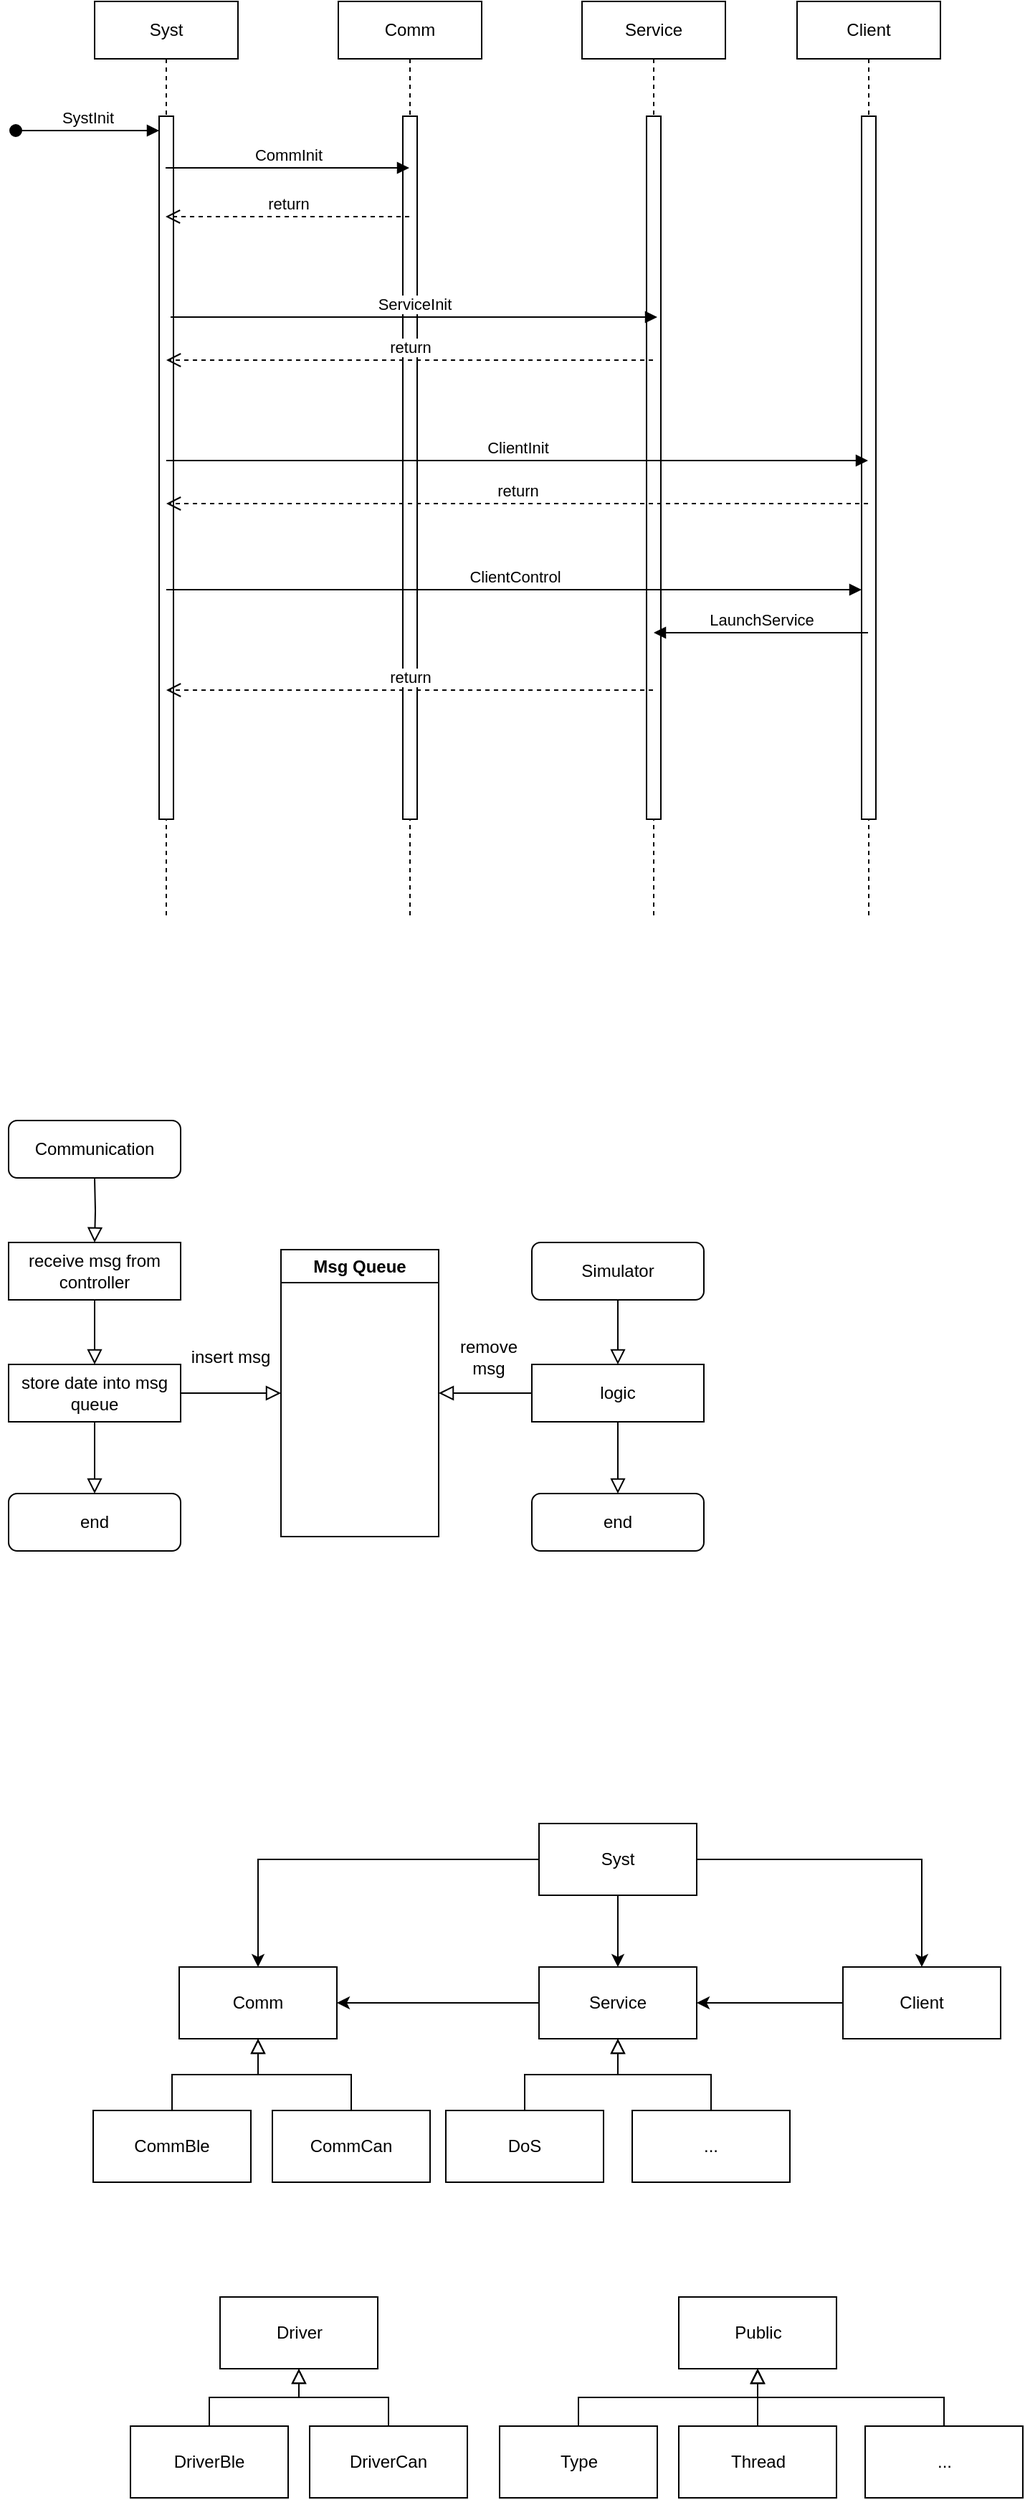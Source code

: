 <mxfile version="21.2.4" type="github">
  <diagram name="Page-1" id="2YBvvXClWsGukQMizWep">
    <mxGraphModel dx="1518" dy="674" grid="1" gridSize="10" guides="1" tooltips="1" connect="1" arrows="1" fold="1" page="1" pageScale="1" pageWidth="850" pageHeight="1100" math="0" shadow="0">
      <root>
        <mxCell id="0" />
        <mxCell id="1" parent="0" />
        <mxCell id="aM9ryv3xv72pqoxQDRHE-5" value="Comm" style="shape=umlLifeline;perimeter=lifelinePerimeter;whiteSpace=wrap;html=1;container=0;dropTarget=0;collapsible=0;recursiveResize=0;outlineConnect=0;portConstraint=eastwest;newEdgeStyle={&quot;edgeStyle&quot;:&quot;elbowEdgeStyle&quot;,&quot;elbow&quot;:&quot;vertical&quot;,&quot;curved&quot;:0,&quot;rounded&quot;:0};" parent="1" vertex="1">
          <mxGeometry x="295" y="40" width="100" height="640" as="geometry" />
        </mxCell>
        <mxCell id="aM9ryv3xv72pqoxQDRHE-6" value="" style="html=1;points=[];perimeter=orthogonalPerimeter;outlineConnect=0;targetShapes=umlLifeline;portConstraint=eastwest;newEdgeStyle={&quot;edgeStyle&quot;:&quot;elbowEdgeStyle&quot;,&quot;elbow&quot;:&quot;vertical&quot;,&quot;curved&quot;:0,&quot;rounded&quot;:0};" parent="aM9ryv3xv72pqoxQDRHE-5" vertex="1">
          <mxGeometry x="45" y="80" width="10" height="490" as="geometry" />
        </mxCell>
        <mxCell id="I0l5Wb9h_c3Vllcy_xTt-1" value="Syst" style="shape=umlLifeline;perimeter=lifelinePerimeter;whiteSpace=wrap;html=1;container=0;dropTarget=0;collapsible=0;recursiveResize=0;outlineConnect=0;portConstraint=eastwest;newEdgeStyle={&quot;edgeStyle&quot;:&quot;elbowEdgeStyle&quot;,&quot;elbow&quot;:&quot;vertical&quot;,&quot;curved&quot;:0,&quot;rounded&quot;:0};" parent="1" vertex="1">
          <mxGeometry x="125" y="40" width="100" height="640" as="geometry" />
        </mxCell>
        <mxCell id="I0l5Wb9h_c3Vllcy_xTt-2" value="" style="html=1;points=[];perimeter=orthogonalPerimeter;outlineConnect=0;targetShapes=umlLifeline;portConstraint=eastwest;newEdgeStyle={&quot;edgeStyle&quot;:&quot;elbowEdgeStyle&quot;,&quot;elbow&quot;:&quot;vertical&quot;,&quot;curved&quot;:0,&quot;rounded&quot;:0};" parent="I0l5Wb9h_c3Vllcy_xTt-1" vertex="1">
          <mxGeometry x="45" y="80" width="10" height="490" as="geometry" />
        </mxCell>
        <mxCell id="I0l5Wb9h_c3Vllcy_xTt-3" value="SystInit" style="html=1;verticalAlign=bottom;startArrow=oval;startFill=1;endArrow=block;startSize=8;edgeStyle=elbowEdgeStyle;elbow=vertical;curved=0;rounded=0;" parent="1" target="I0l5Wb9h_c3Vllcy_xTt-2" edge="1">
          <mxGeometry width="60" relative="1" as="geometry">
            <mxPoint x="70" y="130" as="sourcePoint" />
            <mxPoint x="170" y="130" as="targetPoint" />
            <Array as="points">
              <mxPoint x="150" y="130" />
              <mxPoint x="130" y="110" />
            </Array>
          </mxGeometry>
        </mxCell>
        <mxCell id="I0l5Wb9h_c3Vllcy_xTt-4" value="return" style="html=1;verticalAlign=bottom;endArrow=open;dashed=1;endSize=8;edgeStyle=elbowEdgeStyle;elbow=vertical;curved=0;rounded=0;" parent="1" edge="1">
          <mxGeometry relative="1" as="geometry">
            <mxPoint x="344.5" y="190" as="sourcePoint" />
            <mxPoint x="174.5" y="190" as="targetPoint" />
            <Array as="points">
              <mxPoint x="285" y="190" />
            </Array>
          </mxGeometry>
        </mxCell>
        <mxCell id="I0l5Wb9h_c3Vllcy_xTt-5" value="Service" style="shape=umlLifeline;perimeter=lifelinePerimeter;whiteSpace=wrap;html=1;container=0;dropTarget=0;collapsible=0;recursiveResize=0;outlineConnect=0;portConstraint=eastwest;newEdgeStyle={&quot;edgeStyle&quot;:&quot;elbowEdgeStyle&quot;,&quot;elbow&quot;:&quot;vertical&quot;,&quot;curved&quot;:0,&quot;rounded&quot;:0};" parent="1" vertex="1">
          <mxGeometry x="465" y="40" width="100" height="640" as="geometry" />
        </mxCell>
        <mxCell id="I0l5Wb9h_c3Vllcy_xTt-6" value="" style="html=1;points=[];perimeter=orthogonalPerimeter;outlineConnect=0;targetShapes=umlLifeline;portConstraint=eastwest;newEdgeStyle={&quot;edgeStyle&quot;:&quot;elbowEdgeStyle&quot;,&quot;elbow&quot;:&quot;vertical&quot;,&quot;curved&quot;:0,&quot;rounded&quot;:0};" parent="I0l5Wb9h_c3Vllcy_xTt-5" vertex="1">
          <mxGeometry x="45" y="80" width="10" height="490" as="geometry" />
        </mxCell>
        <mxCell id="I0l5Wb9h_c3Vllcy_xTt-7" value="ServiceInit" style="html=1;verticalAlign=bottom;endArrow=block;edgeStyle=elbowEdgeStyle;elbow=vertical;curved=0;rounded=0;" parent="1" edge="1">
          <mxGeometry relative="1" as="geometry">
            <mxPoint x="178" y="260" as="sourcePoint" />
            <Array as="points">
              <mxPoint x="268" y="260" />
              <mxPoint x="308" y="270" />
              <mxPoint x="318" y="260" />
              <mxPoint x="283" y="280" />
            </Array>
            <mxPoint x="517.5" y="260" as="targetPoint" />
          </mxGeometry>
        </mxCell>
        <mxCell id="I0l5Wb9h_c3Vllcy_xTt-10" value="CommInit" style="html=1;verticalAlign=bottom;endArrow=block;edgeStyle=elbowEdgeStyle;elbow=vertical;curved=0;rounded=0;" parent="1" edge="1">
          <mxGeometry width="80" relative="1" as="geometry">
            <mxPoint x="174.5" y="156" as="sourcePoint" />
            <mxPoint x="344.5" y="156" as="targetPoint" />
            <Array as="points">
              <mxPoint x="275" y="156" />
            </Array>
          </mxGeometry>
        </mxCell>
        <mxCell id="I0l5Wb9h_c3Vllcy_xTt-11" value="Client" style="shape=umlLifeline;perimeter=lifelinePerimeter;whiteSpace=wrap;html=1;container=0;dropTarget=0;collapsible=0;recursiveResize=0;outlineConnect=0;portConstraint=eastwest;newEdgeStyle={&quot;edgeStyle&quot;:&quot;elbowEdgeStyle&quot;,&quot;elbow&quot;:&quot;vertical&quot;,&quot;curved&quot;:0,&quot;rounded&quot;:0};" parent="1" vertex="1">
          <mxGeometry x="615" y="40" width="100" height="640" as="geometry" />
        </mxCell>
        <mxCell id="I0l5Wb9h_c3Vllcy_xTt-12" value="" style="html=1;points=[];perimeter=orthogonalPerimeter;outlineConnect=0;targetShapes=umlLifeline;portConstraint=eastwest;newEdgeStyle={&quot;edgeStyle&quot;:&quot;elbowEdgeStyle&quot;,&quot;elbow&quot;:&quot;vertical&quot;,&quot;curved&quot;:0,&quot;rounded&quot;:0};" parent="I0l5Wb9h_c3Vllcy_xTt-11" vertex="1">
          <mxGeometry x="45" y="80" width="10" height="490" as="geometry" />
        </mxCell>
        <mxCell id="I0l5Wb9h_c3Vllcy_xTt-15" value="ClientInit" style="html=1;verticalAlign=bottom;endArrow=block;edgeStyle=elbowEdgeStyle;elbow=vertical;curved=0;rounded=0;" parent="1" source="I0l5Wb9h_c3Vllcy_xTt-1" target="I0l5Wb9h_c3Vllcy_xTt-11" edge="1">
          <mxGeometry width="80" relative="1" as="geometry">
            <mxPoint x="555" y="350" as="sourcePoint" />
            <mxPoint x="635" y="350" as="targetPoint" />
            <Array as="points">
              <mxPoint x="300" y="360" />
              <mxPoint x="500" y="340" />
              <mxPoint x="520" y="310" />
              <mxPoint x="585" y="350" />
            </Array>
          </mxGeometry>
        </mxCell>
        <mxCell id="I0l5Wb9h_c3Vllcy_xTt-16" value="return" style="html=1;verticalAlign=bottom;endArrow=open;dashed=1;endSize=8;edgeStyle=elbowEdgeStyle;elbow=vertical;curved=0;rounded=0;" parent="1" source="I0l5Wb9h_c3Vllcy_xTt-11" edge="1" target="I0l5Wb9h_c3Vllcy_xTt-1">
          <mxGeometry relative="1" as="geometry">
            <mxPoint x="515" y="380" as="sourcePoint" />
            <mxPoint x="175" y="380" as="targetPoint" />
            <Array as="points">
              <mxPoint x="490" y="390" />
              <mxPoint x="270" y="400" />
              <mxPoint x="500" y="370" />
              <mxPoint x="560" y="340" />
            </Array>
          </mxGeometry>
        </mxCell>
        <mxCell id="I0l5Wb9h_c3Vllcy_xTt-18" value="Communication" style="rounded=1;whiteSpace=wrap;html=1;fontSize=12;glass=0;strokeWidth=1;shadow=0;" parent="1" vertex="1">
          <mxGeometry x="65" y="820" width="120" height="40" as="geometry" />
        </mxCell>
        <mxCell id="I0l5Wb9h_c3Vllcy_xTt-21" value="" style="rounded=0;html=1;jettySize=auto;orthogonalLoop=1;fontSize=11;endArrow=block;endFill=0;endSize=8;strokeWidth=1;shadow=0;labelBackgroundColor=none;edgeStyle=orthogonalEdgeStyle;" parent="1" target="I0l5Wb9h_c3Vllcy_xTt-25" edge="1">
          <mxGeometry y="20" relative="1" as="geometry">
            <mxPoint as="offset" />
            <mxPoint x="125" y="860" as="sourcePoint" />
            <mxPoint x="125" y="920" as="targetPoint" />
          </mxGeometry>
        </mxCell>
        <mxCell id="I0l5Wb9h_c3Vllcy_xTt-22" value="" style="rounded=0;html=1;jettySize=auto;orthogonalLoop=1;fontSize=11;endArrow=block;endFill=0;endSize=8;strokeWidth=1;shadow=0;labelBackgroundColor=none;edgeStyle=orthogonalEdgeStyle;" parent="1" source="I0l5Wb9h_c3Vllcy_xTt-25" target="I0l5Wb9h_c3Vllcy_xTt-26" edge="1">
          <mxGeometry y="20" relative="1" as="geometry">
            <mxPoint as="offset" />
            <mxPoint x="125" y="960" as="sourcePoint" />
            <mxPoint x="145" y="870" as="targetPoint" />
          </mxGeometry>
        </mxCell>
        <mxCell id="I0l5Wb9h_c3Vllcy_xTt-23" value="end" style="rounded=1;whiteSpace=wrap;html=1;fontSize=12;glass=0;strokeWidth=1;shadow=0;" parent="1" vertex="1">
          <mxGeometry x="65" y="1080" width="120" height="40" as="geometry" />
        </mxCell>
        <mxCell id="I0l5Wb9h_c3Vllcy_xTt-25" value="receive msg from controller" style="rounded=0;whiteSpace=wrap;html=1;" parent="1" vertex="1">
          <mxGeometry x="65" y="905" width="120" height="40" as="geometry" />
        </mxCell>
        <mxCell id="I0l5Wb9h_c3Vllcy_xTt-26" value="store date into msg queue" style="rounded=0;whiteSpace=wrap;html=1;" parent="1" vertex="1">
          <mxGeometry x="65" y="990" width="120" height="40" as="geometry" />
        </mxCell>
        <mxCell id="I0l5Wb9h_c3Vllcy_xTt-27" value="" style="rounded=0;html=1;jettySize=auto;orthogonalLoop=1;fontSize=11;endArrow=block;endFill=0;endSize=8;strokeWidth=1;shadow=0;labelBackgroundColor=none;edgeStyle=orthogonalEdgeStyle;" parent="1" source="I0l5Wb9h_c3Vllcy_xTt-26" target="I0l5Wb9h_c3Vllcy_xTt-23" edge="1">
          <mxGeometry y="20" relative="1" as="geometry">
            <mxPoint as="offset" />
            <mxPoint x="135" y="970" as="sourcePoint" />
            <mxPoint x="135" y="1000" as="targetPoint" />
          </mxGeometry>
        </mxCell>
        <mxCell id="I0l5Wb9h_c3Vllcy_xTt-28" value="Msg Queue" style="swimlane;whiteSpace=wrap;html=1;" parent="1" vertex="1">
          <mxGeometry x="255" y="910" width="110" height="200" as="geometry" />
        </mxCell>
        <mxCell id="I0l5Wb9h_c3Vllcy_xTt-29" value="" style="rounded=0;html=1;jettySize=auto;orthogonalLoop=1;fontSize=11;endArrow=block;endFill=0;endSize=8;strokeWidth=1;shadow=0;labelBackgroundColor=none;edgeStyle=orthogonalEdgeStyle;exitX=1;exitY=0.5;exitDx=0;exitDy=0;" parent="1" source="I0l5Wb9h_c3Vllcy_xTt-26" target="I0l5Wb9h_c3Vllcy_xTt-28" edge="1">
          <mxGeometry y="20" relative="1" as="geometry">
            <mxPoint as="offset" />
            <mxPoint x="135" y="970" as="sourcePoint" />
            <mxPoint x="135" y="1000" as="targetPoint" />
          </mxGeometry>
        </mxCell>
        <mxCell id="I0l5Wb9h_c3Vllcy_xTt-30" value="insert msg" style="text;html=1;strokeColor=none;fillColor=none;align=center;verticalAlign=middle;whiteSpace=wrap;rounded=0;" parent="1" vertex="1">
          <mxGeometry x="190" y="970" width="60" height="30" as="geometry" />
        </mxCell>
        <mxCell id="I0l5Wb9h_c3Vllcy_xTt-31" value="logic" style="rounded=0;whiteSpace=wrap;html=1;" parent="1" vertex="1">
          <mxGeometry x="430" y="990" width="120" height="40" as="geometry" />
        </mxCell>
        <mxCell id="I0l5Wb9h_c3Vllcy_xTt-32" value="" style="rounded=0;html=1;jettySize=auto;orthogonalLoop=1;fontSize=11;endArrow=block;endFill=0;endSize=8;strokeWidth=1;shadow=0;labelBackgroundColor=none;edgeStyle=orthogonalEdgeStyle;entryX=1;entryY=0.5;entryDx=0;entryDy=0;" parent="1" source="I0l5Wb9h_c3Vllcy_xTt-31" target="I0l5Wb9h_c3Vllcy_xTt-28" edge="1">
          <mxGeometry y="20" relative="1" as="geometry">
            <mxPoint as="offset" />
            <mxPoint x="195" y="1020" as="sourcePoint" />
            <mxPoint x="295" y="1020" as="targetPoint" />
          </mxGeometry>
        </mxCell>
        <mxCell id="I0l5Wb9h_c3Vllcy_xTt-33" value="remove msg" style="text;html=1;strokeColor=none;fillColor=none;align=center;verticalAlign=middle;whiteSpace=wrap;rounded=0;" parent="1" vertex="1">
          <mxGeometry x="370" y="970" width="60" height="30" as="geometry" />
        </mxCell>
        <mxCell id="I0l5Wb9h_c3Vllcy_xTt-36" value="Simulator" style="rounded=1;whiteSpace=wrap;html=1;fontSize=12;glass=0;strokeWidth=1;shadow=0;" parent="1" vertex="1">
          <mxGeometry x="430" y="905" width="120" height="40" as="geometry" />
        </mxCell>
        <mxCell id="I0l5Wb9h_c3Vllcy_xTt-37" value="" style="rounded=0;html=1;jettySize=auto;orthogonalLoop=1;fontSize=11;endArrow=block;endFill=0;endSize=8;strokeWidth=1;shadow=0;labelBackgroundColor=none;edgeStyle=orthogonalEdgeStyle;exitX=0.5;exitY=1;exitDx=0;exitDy=0;entryX=0.5;entryY=0;entryDx=0;entryDy=0;" parent="1" source="I0l5Wb9h_c3Vllcy_xTt-36" target="I0l5Wb9h_c3Vllcy_xTt-31" edge="1">
          <mxGeometry relative="1" as="geometry">
            <mxPoint x="60" y="700" as="sourcePoint" />
            <mxPoint x="490" y="900" as="targetPoint" />
          </mxGeometry>
        </mxCell>
        <mxCell id="I0l5Wb9h_c3Vllcy_xTt-38" value="end" style="rounded=1;whiteSpace=wrap;html=1;fontSize=12;glass=0;strokeWidth=1;shadow=0;" parent="1" vertex="1">
          <mxGeometry x="430" y="1080" width="120" height="40" as="geometry" />
        </mxCell>
        <mxCell id="I0l5Wb9h_c3Vllcy_xTt-39" value="" style="rounded=0;html=1;jettySize=auto;orthogonalLoop=1;fontSize=11;endArrow=block;endFill=0;endSize=8;strokeWidth=1;shadow=0;labelBackgroundColor=none;edgeStyle=orthogonalEdgeStyle;exitX=0.5;exitY=1;exitDx=0;exitDy=0;" parent="1" source="I0l5Wb9h_c3Vllcy_xTt-31" target="I0l5Wb9h_c3Vllcy_xTt-38" edge="1">
          <mxGeometry y="20" relative="1" as="geometry">
            <mxPoint as="offset" />
            <mxPoint x="60" y="1040" as="sourcePoint" />
            <mxPoint x="60" y="1090" as="targetPoint" />
          </mxGeometry>
        </mxCell>
        <mxCell id="8XJ-nafueqV8AvD_FxNo-7" value="" style="edgeStyle=orthogonalEdgeStyle;rounded=0;orthogonalLoop=1;jettySize=auto;html=1;" edge="1" parent="1" source="8XJ-nafueqV8AvD_FxNo-1" target="8XJ-nafueqV8AvD_FxNo-3">
          <mxGeometry relative="1" as="geometry" />
        </mxCell>
        <mxCell id="8XJ-nafueqV8AvD_FxNo-8" style="edgeStyle=orthogonalEdgeStyle;rounded=0;orthogonalLoop=1;jettySize=auto;html=1;entryX=0.5;entryY=0;entryDx=0;entryDy=0;" edge="1" parent="1" source="8XJ-nafueqV8AvD_FxNo-1" target="8XJ-nafueqV8AvD_FxNo-2">
          <mxGeometry relative="1" as="geometry" />
        </mxCell>
        <mxCell id="8XJ-nafueqV8AvD_FxNo-9" style="edgeStyle=orthogonalEdgeStyle;rounded=0;orthogonalLoop=1;jettySize=auto;html=1;entryX=0.5;entryY=0;entryDx=0;entryDy=0;" edge="1" parent="1" source="8XJ-nafueqV8AvD_FxNo-1" target="8XJ-nafueqV8AvD_FxNo-4">
          <mxGeometry relative="1" as="geometry" />
        </mxCell>
        <mxCell id="8XJ-nafueqV8AvD_FxNo-1" value="Syst" style="html=1;whiteSpace=wrap;" vertex="1" parent="1">
          <mxGeometry x="435" y="1310" width="110" height="50" as="geometry" />
        </mxCell>
        <mxCell id="8XJ-nafueqV8AvD_FxNo-2" value="Comm" style="html=1;whiteSpace=wrap;" vertex="1" parent="1">
          <mxGeometry x="184" y="1410" width="110" height="50" as="geometry" />
        </mxCell>
        <mxCell id="8XJ-nafueqV8AvD_FxNo-5" style="edgeStyle=orthogonalEdgeStyle;rounded=0;orthogonalLoop=1;jettySize=auto;html=1;exitX=0;exitY=0.5;exitDx=0;exitDy=0;" edge="1" parent="1" source="8XJ-nafueqV8AvD_FxNo-3" target="8XJ-nafueqV8AvD_FxNo-2">
          <mxGeometry relative="1" as="geometry" />
        </mxCell>
        <mxCell id="8XJ-nafueqV8AvD_FxNo-3" value="Service" style="html=1;whiteSpace=wrap;" vertex="1" parent="1">
          <mxGeometry x="435" y="1410" width="110" height="50" as="geometry" />
        </mxCell>
        <mxCell id="8XJ-nafueqV8AvD_FxNo-6" value="" style="edgeStyle=orthogonalEdgeStyle;rounded=0;orthogonalLoop=1;jettySize=auto;html=1;" edge="1" parent="1" source="8XJ-nafueqV8AvD_FxNo-4" target="8XJ-nafueqV8AvD_FxNo-3">
          <mxGeometry relative="1" as="geometry" />
        </mxCell>
        <mxCell id="8XJ-nafueqV8AvD_FxNo-4" value="Client" style="html=1;whiteSpace=wrap;" vertex="1" parent="1">
          <mxGeometry x="647" y="1410" width="110" height="50" as="geometry" />
        </mxCell>
        <mxCell id="8XJ-nafueqV8AvD_FxNo-10" value="CommBle" style="html=1;whiteSpace=wrap;" vertex="1" parent="1">
          <mxGeometry x="124" y="1510" width="110" height="50" as="geometry" />
        </mxCell>
        <mxCell id="8XJ-nafueqV8AvD_FxNo-12" value="CommCan" style="html=1;whiteSpace=wrap;" vertex="1" parent="1">
          <mxGeometry x="249" y="1510" width="110" height="50" as="geometry" />
        </mxCell>
        <mxCell id="8XJ-nafueqV8AvD_FxNo-14" value="DoS" style="html=1;whiteSpace=wrap;" vertex="1" parent="1">
          <mxGeometry x="370" y="1510" width="110" height="50" as="geometry" />
        </mxCell>
        <mxCell id="8XJ-nafueqV8AvD_FxNo-17" value="" style="rounded=0;html=1;jettySize=auto;orthogonalLoop=1;fontSize=11;endArrow=block;endFill=0;endSize=8;strokeWidth=1;shadow=0;labelBackgroundColor=none;edgeStyle=orthogonalEdgeStyle;entryX=0.5;entryY=1;entryDx=0;entryDy=0;exitX=0.5;exitY=0;exitDx=0;exitDy=0;" edge="1" parent="1" source="8XJ-nafueqV8AvD_FxNo-10" target="8XJ-nafueqV8AvD_FxNo-2">
          <mxGeometry x="0.024" y="120" relative="1" as="geometry">
            <mxPoint as="offset" />
            <mxPoint x="194" y="1773" as="sourcePoint" />
            <mxPoint x="94" y="1560" as="targetPoint" />
          </mxGeometry>
        </mxCell>
        <mxCell id="8XJ-nafueqV8AvD_FxNo-19" value="" style="rounded=0;html=1;jettySize=auto;orthogonalLoop=1;fontSize=11;endArrow=block;endFill=0;endSize=8;strokeWidth=1;shadow=0;labelBackgroundColor=none;edgeStyle=orthogonalEdgeStyle;exitX=0.5;exitY=0;exitDx=0;exitDy=0;" edge="1" parent="1" source="8XJ-nafueqV8AvD_FxNo-12" target="8XJ-nafueqV8AvD_FxNo-2">
          <mxGeometry x="0.024" y="120" relative="1" as="geometry">
            <mxPoint as="offset" />
            <mxPoint x="264" y="1520" as="sourcePoint" />
            <mxPoint x="319" y="1470" as="targetPoint" />
          </mxGeometry>
        </mxCell>
        <mxCell id="8XJ-nafueqV8AvD_FxNo-20" value="" style="rounded=0;html=1;jettySize=auto;orthogonalLoop=1;fontSize=11;endArrow=block;endFill=0;endSize=8;strokeWidth=1;shadow=0;labelBackgroundColor=none;edgeStyle=orthogonalEdgeStyle;exitX=0.5;exitY=0;exitDx=0;exitDy=0;" edge="1" parent="1" source="8XJ-nafueqV8AvD_FxNo-14" target="8XJ-nafueqV8AvD_FxNo-3">
          <mxGeometry x="0.024" y="120" relative="1" as="geometry">
            <mxPoint as="offset" />
            <mxPoint x="220" y="1520" as="sourcePoint" />
            <mxPoint x="275" y="1470" as="targetPoint" />
          </mxGeometry>
        </mxCell>
        <mxCell id="8XJ-nafueqV8AvD_FxNo-21" value="..." style="html=1;whiteSpace=wrap;" vertex="1" parent="1">
          <mxGeometry x="500" y="1510" width="110" height="50" as="geometry" />
        </mxCell>
        <mxCell id="8XJ-nafueqV8AvD_FxNo-22" value="" style="rounded=0;html=1;jettySize=auto;orthogonalLoop=1;fontSize=11;endArrow=block;endFill=0;endSize=8;strokeWidth=1;shadow=0;labelBackgroundColor=none;edgeStyle=orthogonalEdgeStyle;" edge="1" parent="1" source="8XJ-nafueqV8AvD_FxNo-21" target="8XJ-nafueqV8AvD_FxNo-3">
          <mxGeometry x="0.024" y="120" relative="1" as="geometry">
            <mxPoint as="offset" />
            <mxPoint x="495" y="1520" as="sourcePoint" />
            <mxPoint x="535" y="1470" as="targetPoint" />
          </mxGeometry>
        </mxCell>
        <mxCell id="8XJ-nafueqV8AvD_FxNo-25" value="Driver" style="html=1;whiteSpace=wrap;" vertex="1" parent="1">
          <mxGeometry x="212.5" y="1640" width="110" height="50" as="geometry" />
        </mxCell>
        <mxCell id="8XJ-nafueqV8AvD_FxNo-26" value="Public" style="html=1;whiteSpace=wrap;" vertex="1" parent="1">
          <mxGeometry x="532.5" y="1640" width="110" height="50" as="geometry" />
        </mxCell>
        <mxCell id="8XJ-nafueqV8AvD_FxNo-31" value="DriverBle" style="html=1;whiteSpace=wrap;" vertex="1" parent="1">
          <mxGeometry x="150" y="1730" width="110" height="50" as="geometry" />
        </mxCell>
        <mxCell id="8XJ-nafueqV8AvD_FxNo-32" value="DriverCan" style="html=1;whiteSpace=wrap;" vertex="1" parent="1">
          <mxGeometry x="275" y="1730" width="110" height="50" as="geometry" />
        </mxCell>
        <mxCell id="8XJ-nafueqV8AvD_FxNo-33" value="" style="rounded=0;html=1;jettySize=auto;orthogonalLoop=1;fontSize=11;endArrow=block;endFill=0;endSize=8;strokeWidth=1;shadow=0;labelBackgroundColor=none;edgeStyle=orthogonalEdgeStyle;entryX=0.5;entryY=1;entryDx=0;entryDy=0;" edge="1" parent="1" source="8XJ-nafueqV8AvD_FxNo-31" target="8XJ-nafueqV8AvD_FxNo-25">
          <mxGeometry x="0.024" y="120" relative="1" as="geometry">
            <mxPoint as="offset" />
            <mxPoint x="87.5" y="1460" as="sourcePoint" />
            <mxPoint x="147.5" y="1410" as="targetPoint" />
          </mxGeometry>
        </mxCell>
        <mxCell id="8XJ-nafueqV8AvD_FxNo-34" value="" style="rounded=0;html=1;jettySize=auto;orthogonalLoop=1;fontSize=11;endArrow=block;endFill=0;endSize=8;strokeWidth=1;shadow=0;labelBackgroundColor=none;edgeStyle=orthogonalEdgeStyle;" edge="1" parent="1" source="8XJ-nafueqV8AvD_FxNo-32" target="8XJ-nafueqV8AvD_FxNo-25">
          <mxGeometry x="0.024" y="120" relative="1" as="geometry">
            <mxPoint as="offset" />
            <mxPoint x="215.5" y="1740" as="sourcePoint" />
            <mxPoint x="277.5" y="1700" as="targetPoint" />
          </mxGeometry>
        </mxCell>
        <mxCell id="8XJ-nafueqV8AvD_FxNo-35" value="Type" style="html=1;whiteSpace=wrap;" vertex="1" parent="1">
          <mxGeometry x="407.5" y="1730" width="110" height="50" as="geometry" />
        </mxCell>
        <mxCell id="8XJ-nafueqV8AvD_FxNo-37" value="Thread" style="html=1;whiteSpace=wrap;" vertex="1" parent="1">
          <mxGeometry x="532.5" y="1730" width="110" height="50" as="geometry" />
        </mxCell>
        <mxCell id="8XJ-nafueqV8AvD_FxNo-38" value="..." style="html=1;whiteSpace=wrap;" vertex="1" parent="1">
          <mxGeometry x="662.5" y="1730" width="110" height="50" as="geometry" />
        </mxCell>
        <mxCell id="8XJ-nafueqV8AvD_FxNo-42" value="" style="rounded=0;html=1;jettySize=auto;orthogonalLoop=1;fontSize=11;endArrow=block;endFill=0;endSize=8;strokeWidth=1;shadow=0;labelBackgroundColor=none;edgeStyle=orthogonalEdgeStyle;entryX=0.5;entryY=1;entryDx=0;entryDy=0;exitX=0.5;exitY=0;exitDx=0;exitDy=0;" edge="1" parent="1" source="8XJ-nafueqV8AvD_FxNo-37" target="8XJ-nafueqV8AvD_FxNo-26">
          <mxGeometry x="0.024" y="120" relative="1" as="geometry">
            <mxPoint as="offset" />
            <mxPoint x="340.5" y="1740" as="sourcePoint" />
            <mxPoint x="277.5" y="1700" as="targetPoint" />
          </mxGeometry>
        </mxCell>
        <mxCell id="8XJ-nafueqV8AvD_FxNo-43" value="" style="rounded=0;html=1;jettySize=auto;orthogonalLoop=1;fontSize=11;endArrow=block;endFill=0;endSize=8;strokeWidth=1;shadow=0;labelBackgroundColor=none;edgeStyle=orthogonalEdgeStyle;exitX=0.5;exitY=0;exitDx=0;exitDy=0;" edge="1" parent="1" source="8XJ-nafueqV8AvD_FxNo-38" target="8XJ-nafueqV8AvD_FxNo-26">
          <mxGeometry x="0.024" y="120" relative="1" as="geometry">
            <mxPoint as="offset" />
            <mxPoint x="597.5" y="1740" as="sourcePoint" />
            <mxPoint x="597.5" y="1700" as="targetPoint" />
          </mxGeometry>
        </mxCell>
        <mxCell id="8XJ-nafueqV8AvD_FxNo-44" value="" style="rounded=0;html=1;jettySize=auto;orthogonalLoop=1;fontSize=11;endArrow=block;endFill=0;endSize=8;strokeWidth=1;shadow=0;labelBackgroundColor=none;edgeStyle=orthogonalEdgeStyle;exitX=0.5;exitY=0;exitDx=0;exitDy=0;" edge="1" parent="1" source="8XJ-nafueqV8AvD_FxNo-35" target="8XJ-nafueqV8AvD_FxNo-26">
          <mxGeometry x="0.024" y="120" relative="1" as="geometry">
            <mxPoint as="offset" />
            <mxPoint x="727.5" y="1740" as="sourcePoint" />
            <mxPoint x="597.5" y="1700" as="targetPoint" />
          </mxGeometry>
        </mxCell>
        <mxCell id="8XJ-nafueqV8AvD_FxNo-45" value="ClientControl" style="html=1;verticalAlign=bottom;endArrow=block;edgeStyle=elbowEdgeStyle;elbow=vertical;curved=0;rounded=0;" edge="1" parent="1" source="I0l5Wb9h_c3Vllcy_xTt-1" target="I0l5Wb9h_c3Vllcy_xTt-12">
          <mxGeometry width="80" relative="1" as="geometry">
            <mxPoint x="185" y="320" as="sourcePoint" />
            <mxPoint x="675" y="320" as="targetPoint" />
            <Array as="points">
              <mxPoint x="460" y="450" />
              <mxPoint x="510" y="410" />
              <mxPoint x="470" y="380" />
              <mxPoint x="530" y="320" />
              <mxPoint x="595" y="360" />
            </Array>
          </mxGeometry>
        </mxCell>
        <mxCell id="8XJ-nafueqV8AvD_FxNo-47" value="return" style="html=1;verticalAlign=bottom;endArrow=open;dashed=1;endSize=8;edgeStyle=elbowEdgeStyle;elbow=vertical;curved=0;rounded=0;" edge="1" parent="1" source="I0l5Wb9h_c3Vllcy_xTt-5" target="I0l5Wb9h_c3Vllcy_xTt-1">
          <mxGeometry relative="1" as="geometry">
            <mxPoint x="300" y="280" as="sourcePoint" />
            <mxPoint x="220" y="280" as="targetPoint" />
            <Array as="points">
              <mxPoint x="300" y="290" />
              <mxPoint x="440" y="300" />
              <mxPoint x="380" y="270" />
            </Array>
          </mxGeometry>
        </mxCell>
        <mxCell id="8XJ-nafueqV8AvD_FxNo-49" value="LaunchService" style="html=1;verticalAlign=bottom;endArrow=block;edgeStyle=elbowEdgeStyle;elbow=vertical;curved=0;rounded=0;" edge="1" parent="1" source="I0l5Wb9h_c3Vllcy_xTt-11" target="I0l5Wb9h_c3Vllcy_xTt-5">
          <mxGeometry width="80" relative="1" as="geometry">
            <mxPoint x="780" y="520" as="sourcePoint" />
            <mxPoint x="860" y="520" as="targetPoint" />
            <Array as="points">
              <mxPoint x="610" y="480" />
              <mxPoint x="590" y="480" />
            </Array>
          </mxGeometry>
        </mxCell>
        <mxCell id="8XJ-nafueqV8AvD_FxNo-50" value="return" style="html=1;verticalAlign=bottom;endArrow=open;dashed=1;endSize=8;edgeStyle=elbowEdgeStyle;elbow=vertical;curved=0;rounded=0;" edge="1" parent="1" source="I0l5Wb9h_c3Vllcy_xTt-5" target="I0l5Wb9h_c3Vllcy_xTt-1">
          <mxGeometry relative="1" as="geometry">
            <mxPoint x="620" y="560" as="sourcePoint" />
            <mxPoint x="540" y="560" as="targetPoint" />
            <Array as="points">
              <mxPoint x="440" y="520" />
            </Array>
          </mxGeometry>
        </mxCell>
      </root>
    </mxGraphModel>
  </diagram>
</mxfile>

